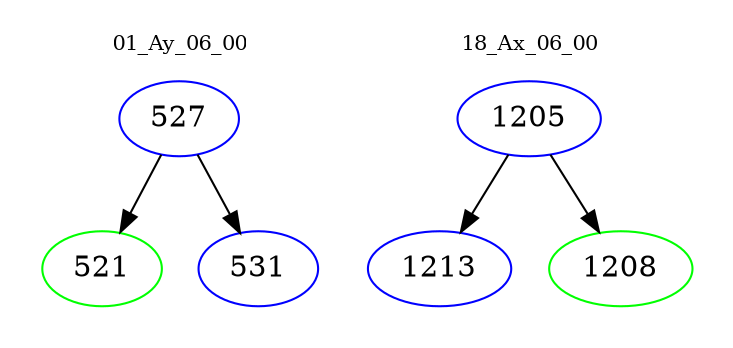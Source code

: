 digraph{
subgraph cluster_0 {
color = white
label = "01_Ay_06_00";
fontsize=10;
T0_527 [label="527", color="blue"]
T0_527 -> T0_521 [color="black"]
T0_521 [label="521", color="green"]
T0_527 -> T0_531 [color="black"]
T0_531 [label="531", color="blue"]
}
subgraph cluster_1 {
color = white
label = "18_Ax_06_00";
fontsize=10;
T1_1205 [label="1205", color="blue"]
T1_1205 -> T1_1213 [color="black"]
T1_1213 [label="1213", color="blue"]
T1_1205 -> T1_1208 [color="black"]
T1_1208 [label="1208", color="green"]
}
}

